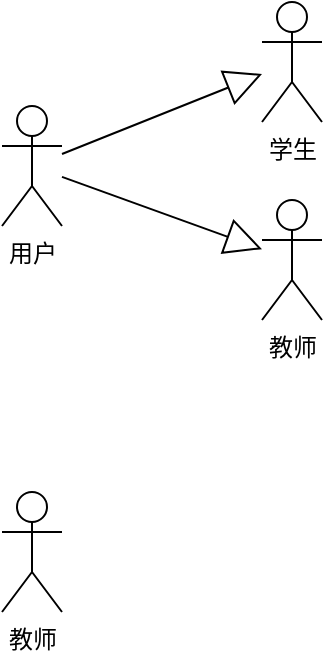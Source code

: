 <mxfile version="22.0.6" type="github">
  <diagram name="第 1 页" id="3lVjMvXGMsNSBRNJ-Gpm">
    <mxGraphModel dx="535" dy="314" grid="0" gridSize="10" guides="1" tooltips="1" connect="1" arrows="1" fold="1" page="0" pageScale="1" pageWidth="827" pageHeight="1169" math="0" shadow="0">
      <root>
        <mxCell id="0" />
        <mxCell id="1" parent="0" />
        <mxCell id="XecLKfTDn2Nf4i1a0BZ--1" value="学生" style="shape=umlActor;verticalLabelPosition=bottom;verticalAlign=top;html=1;" vertex="1" parent="1">
          <mxGeometry x="170" y="168" width="30" height="60" as="geometry" />
        </mxCell>
        <mxCell id="XecLKfTDn2Nf4i1a0BZ--3" value="用户" style="shape=umlActor;verticalLabelPosition=bottom;verticalAlign=top;html=1;" vertex="1" parent="1">
          <mxGeometry x="40" y="220" width="30" height="60" as="geometry" />
        </mxCell>
        <mxCell id="XecLKfTDn2Nf4i1a0BZ--4" value="教师" style="shape=umlActor;verticalLabelPosition=bottom;verticalAlign=top;html=1;" vertex="1" parent="1">
          <mxGeometry x="170" y="267" width="30" height="60" as="geometry" />
        </mxCell>
        <mxCell id="XecLKfTDn2Nf4i1a0BZ--18" value="" style="endArrow=block;endSize=16;endFill=0;html=1;rounded=0;" edge="1" parent="1" source="XecLKfTDn2Nf4i1a0BZ--3" target="XecLKfTDn2Nf4i1a0BZ--1">
          <mxGeometry width="160" relative="1" as="geometry">
            <mxPoint x="68" y="404" as="sourcePoint" />
            <mxPoint x="228" y="404" as="targetPoint" />
          </mxGeometry>
        </mxCell>
        <mxCell id="XecLKfTDn2Nf4i1a0BZ--19" value="" style="endArrow=block;endSize=16;endFill=0;html=1;rounded=0;" edge="1" parent="1" source="XecLKfTDn2Nf4i1a0BZ--3" target="XecLKfTDn2Nf4i1a0BZ--4">
          <mxGeometry width="160" relative="1" as="geometry">
            <mxPoint x="118" y="277" as="sourcePoint" />
            <mxPoint x="218" y="223" as="targetPoint" />
          </mxGeometry>
        </mxCell>
        <mxCell id="XecLKfTDn2Nf4i1a0BZ--20" value="教师" style="shape=umlActor;verticalLabelPosition=bottom;verticalAlign=top;html=1;" vertex="1" parent="1">
          <mxGeometry x="40" y="413" width="30" height="60" as="geometry" />
        </mxCell>
      </root>
    </mxGraphModel>
  </diagram>
</mxfile>
